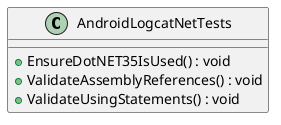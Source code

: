 @startuml
class AndroidLogcatNetTests {
    + EnsureDotNET35IsUsed() : void
    + ValidateAssemblyReferences() : void
    + ValidateUsingStatements() : void
}
@enduml
